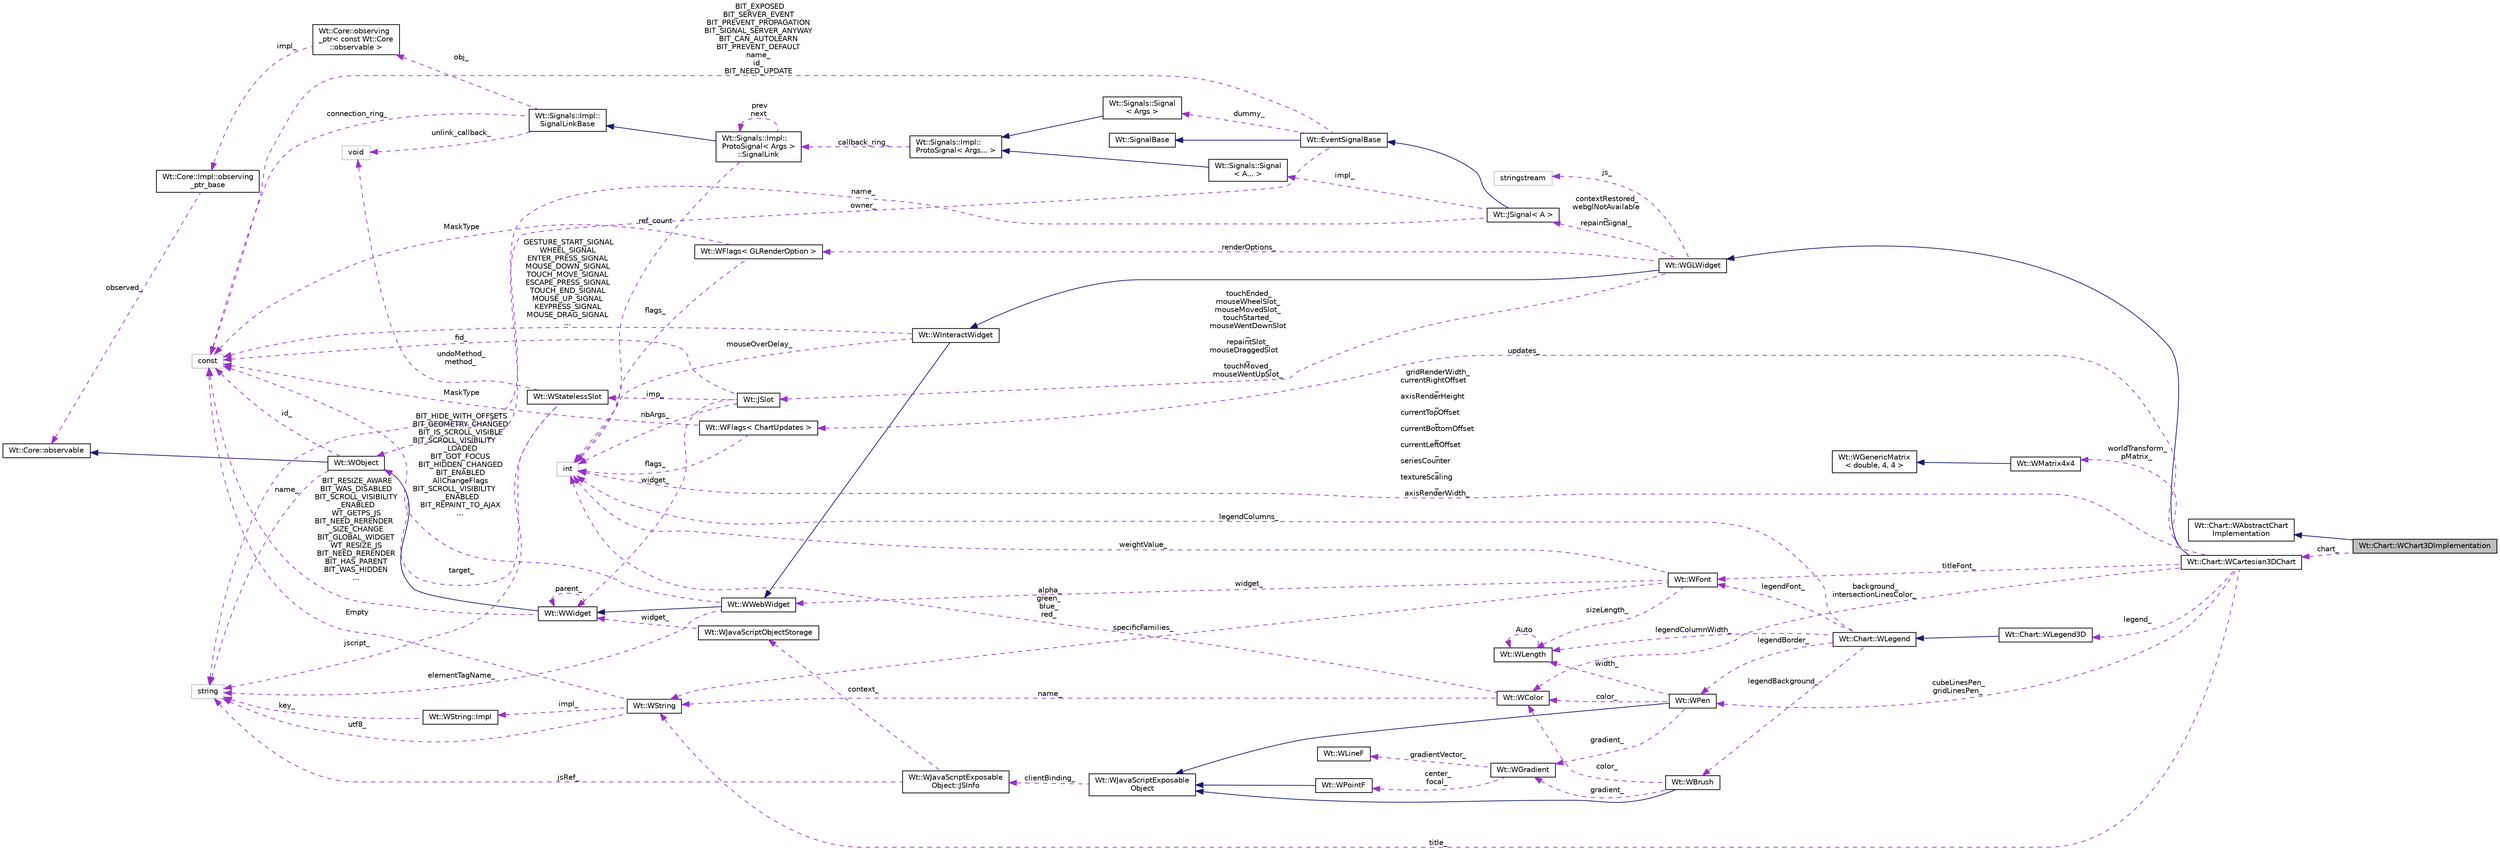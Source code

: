 digraph "Wt::Chart::WChart3DImplementation"
{
 // LATEX_PDF_SIZE
  edge [fontname="Helvetica",fontsize="10",labelfontname="Helvetica",labelfontsize="10"];
  node [fontname="Helvetica",fontsize="10",shape=record];
  rankdir="LR";
  Node1 [label="Wt::Chart::WChart3DImplementation",height=0.2,width=0.4,color="black", fillcolor="grey75", style="filled", fontcolor="black",tooltip=" "];
  Node2 -> Node1 [dir="back",color="midnightblue",fontsize="10",style="solid",fontname="Helvetica"];
  Node2 [label="Wt::Chart::WAbstractChart\lImplementation",height=0.2,width=0.4,color="black", fillcolor="white", style="filled",URL="$classWt_1_1Chart_1_1WAbstractChartImplementation.html",tooltip=" "];
  Node3 -> Node1 [dir="back",color="darkorchid3",fontsize="10",style="dashed",label=" chart_" ,fontname="Helvetica"];
  Node3 [label="Wt::Chart::WCartesian3DChart",height=0.2,width=0.4,color="black", fillcolor="white", style="filled",URL="$classWt_1_1Chart_1_1WCartesian3DChart.html",tooltip="A 3D Cartesian chart."];
  Node4 -> Node3 [dir="back",color="midnightblue",fontsize="10",style="solid",fontname="Helvetica"];
  Node4 [label="Wt::WGLWidget",height=0.2,width=0.4,color="black", fillcolor="white", style="filled",URL="$classWt_1_1WGLWidget.html",tooltip="GL support class."];
  Node5 -> Node4 [dir="back",color="midnightblue",fontsize="10",style="solid",fontname="Helvetica"];
  Node5 [label="Wt::WInteractWidget",height=0.2,width=0.4,color="black", fillcolor="white", style="filled",URL="$classWt_1_1WInteractWidget.html",tooltip="An abstract widget that can receive user-interface interaction."];
  Node6 -> Node5 [dir="back",color="midnightblue",fontsize="10",style="solid",fontname="Helvetica"];
  Node6 [label="Wt::WWebWidget",height=0.2,width=0.4,color="black", fillcolor="white", style="filled",URL="$classWt_1_1WWebWidget.html",tooltip="A base class for widgets with an HTML counterpart."];
  Node7 -> Node6 [dir="back",color="midnightblue",fontsize="10",style="solid",fontname="Helvetica"];
  Node7 [label="Wt::WWidget",height=0.2,width=0.4,color="black", fillcolor="white", style="filled",URL="$classWt_1_1WWidget.html",tooltip="The abstract base class for a user-interface component."];
  Node8 -> Node7 [dir="back",color="midnightblue",fontsize="10",style="solid",fontname="Helvetica"];
  Node8 [label="Wt::WObject",height=0.2,width=0.4,color="black", fillcolor="white", style="filled",URL="$classWt_1_1WObject.html",tooltip="A base class for objects that participate in the signal/slot system."];
  Node9 -> Node8 [dir="back",color="midnightblue",fontsize="10",style="solid",fontname="Helvetica"];
  Node9 [label="Wt::Core::observable",height=0.2,width=0.4,color="black", fillcolor="white", style="filled",URL="$classWt_1_1Core_1_1observable.html",tooltip="A base class for objects whose life-time can be tracked."];
  Node10 -> Node8 [dir="back",color="darkorchid3",fontsize="10",style="dashed",label=" name_" ,fontname="Helvetica"];
  Node10 [label="string",height=0.2,width=0.4,color="grey75", fillcolor="white", style="filled",tooltip=" "];
  Node11 -> Node8 [dir="back",color="darkorchid3",fontsize="10",style="dashed",label=" id_" ,fontname="Helvetica"];
  Node11 [label="const",height=0.2,width=0.4,color="grey75", fillcolor="white", style="filled",tooltip=" "];
  Node7 -> Node7 [dir="back",color="darkorchid3",fontsize="10",style="dashed",label=" parent_" ,fontname="Helvetica"];
  Node11 -> Node7 [dir="back",color="darkorchid3",fontsize="10",style="dashed",label=" BIT_RESIZE_AWARE\nBIT_WAS_DISABLED\nBIT_SCROLL_VISIBILITY\l_ENABLED\nWT_GETPS_JS\nBIT_NEED_RERENDER\l_SIZE_CHANGE\nBIT_GLOBAL_WIDGET\nWT_RESIZE_JS\nBIT_NEED_RERENDER\nBIT_HAS_PARENT\nBIT_WAS_HIDDEN\n..." ,fontname="Helvetica"];
  Node10 -> Node6 [dir="back",color="darkorchid3",fontsize="10",style="dashed",label=" elementTagName_" ,fontname="Helvetica"];
  Node11 -> Node6 [dir="back",color="darkorchid3",fontsize="10",style="dashed",label=" BIT_HIDE_WITH_OFFSETS\nBIT_GEOMETRY_CHANGED\nBIT_IS_SCROLL_VISIBLE\nBIT_SCROLL_VISIBILITY\l_LOADED\nBIT_GOT_FOCUS\nBIT_HIDDEN_CHANGED\nBIT_ENABLED\nAllChangeFlags\nBIT_SCROLL_VISIBILITY\l_ENABLED\nBIT_REPAINT_TO_AJAX\n..." ,fontname="Helvetica"];
  Node12 -> Node5 [dir="back",color="darkorchid3",fontsize="10",style="dashed",label=" mouseOverDelay_" ,fontname="Helvetica"];
  Node12 [label="int",height=0.2,width=0.4,color="grey75", fillcolor="white", style="filled",tooltip=" "];
  Node11 -> Node5 [dir="back",color="darkorchid3",fontsize="10",style="dashed",label=" GESTURE_START_SIGNAL\nWHEEL_SIGNAL\nENTER_PRESS_SIGNAL\nMOUSE_DOWN_SIGNAL\nTOUCH_MOVE_SIGNAL\nESCAPE_PRESS_SIGNAL\nTOUCH_END_SIGNAL\nMOUSE_UP_SIGNAL\nKEYPRESS_SIGNAL\nMOUSE_DRAG_SIGNAL\n..." ,fontname="Helvetica"];
  Node13 -> Node4 [dir="back",color="darkorchid3",fontsize="10",style="dashed",label=" touchEnded_\nmouseWheelSlot_\nmouseMovedSlot_\ntouchStarted_\nmouseWentDownSlot\l_\nrepaintSlot_\nmouseDraggedSlot\l_\ntouchMoved_\nmouseWentUpSlot_" ,fontname="Helvetica"];
  Node13 [label="Wt::JSlot",height=0.2,width=0.4,color="black", fillcolor="white", style="filled",URL="$classWt_1_1JSlot.html",tooltip="A slot that is only implemented in client side JavaScript code."];
  Node14 -> Node13 [dir="back",color="darkorchid3",fontsize="10",style="dashed",label=" imp_" ,fontname="Helvetica"];
  Node14 [label="Wt::WStatelessSlot",height=0.2,width=0.4,color="black", fillcolor="white", style="filled",URL="$classWt_1_1WStatelessSlot.html",tooltip=" "];
  Node8 -> Node14 [dir="back",color="darkorchid3",fontsize="10",style="dashed",label=" target_" ,fontname="Helvetica"];
  Node15 -> Node14 [dir="back",color="darkorchid3",fontsize="10",style="dashed",label=" undoMethod_\nmethod_" ,fontname="Helvetica"];
  Node15 [label="void",height=0.2,width=0.4,color="grey75", fillcolor="white", style="filled",tooltip=" "];
  Node10 -> Node14 [dir="back",color="darkorchid3",fontsize="10",style="dashed",label=" jscript_" ,fontname="Helvetica"];
  Node12 -> Node13 [dir="back",color="darkorchid3",fontsize="10",style="dashed",label=" nbArgs_" ,fontname="Helvetica"];
  Node7 -> Node13 [dir="back",color="darkorchid3",fontsize="10",style="dashed",label=" widget_" ,fontname="Helvetica"];
  Node11 -> Node13 [dir="back",color="darkorchid3",fontsize="10",style="dashed",label=" fid_" ,fontname="Helvetica"];
  Node16 -> Node4 [dir="back",color="darkorchid3",fontsize="10",style="dashed",label=" contextRestored_\nwebglNotAvailable\l_\nrepaintSignal_" ,fontname="Helvetica"];
  Node16 [label="Wt::JSignal\< A \>",height=0.2,width=0.4,color="black", fillcolor="white", style="filled",URL="$classWt_1_1JSignal.html",tooltip="A signal to relay JavaScript to C++ calls."];
  Node17 -> Node16 [dir="back",color="midnightblue",fontsize="10",style="solid",fontname="Helvetica"];
  Node17 [label="Wt::EventSignalBase",height=0.2,width=0.4,color="black", fillcolor="white", style="filled",URL="$classWt_1_1EventSignalBase.html",tooltip="Abstract base class of an event signal."];
  Node18 -> Node17 [dir="back",color="midnightblue",fontsize="10",style="solid",fontname="Helvetica"];
  Node18 [label="Wt::SignalBase",height=0.2,width=0.4,color="black", fillcolor="white", style="filled",URL="$classWt_1_1SignalBase.html",tooltip="Abstract base class of a signal."];
  Node8 -> Node17 [dir="back",color="darkorchid3",fontsize="10",style="dashed",label=" owner_" ,fontname="Helvetica"];
  Node19 -> Node17 [dir="back",color="darkorchid3",fontsize="10",style="dashed",label=" dummy_" ,fontname="Helvetica"];
  Node19 [label="Wt::Signals::Signal\l\< Args \>",height=0.2,width=0.4,color="black", fillcolor="white", style="filled",URL="$structWt_1_1Signals_1_1Signal.html",tooltip=" "];
  Node20 -> Node19 [dir="back",color="midnightblue",fontsize="10",style="solid",fontname="Helvetica"];
  Node20 [label="Wt::Signals::Impl::\lProtoSignal\< Args... \>",height=0.2,width=0.4,color="black", fillcolor="white", style="filled",URL="$classWt_1_1Signals_1_1Impl_1_1ProtoSignal.html",tooltip=" "];
  Node21 -> Node20 [dir="back",color="darkorchid3",fontsize="10",style="dashed",label=" callback_ring_" ,fontname="Helvetica"];
  Node21 [label="Wt::Signals::Impl::\lProtoSignal\< Args \>\l::SignalLink",height=0.2,width=0.4,color="black", fillcolor="white", style="filled",URL="$structWt_1_1Signals_1_1Impl_1_1ProtoSignal_1_1SignalLink.html",tooltip=" "];
  Node22 -> Node21 [dir="back",color="midnightblue",fontsize="10",style="solid",fontname="Helvetica"];
  Node22 [label="Wt::Signals::Impl::\lSignalLinkBase",height=0.2,width=0.4,color="black", fillcolor="white", style="filled",URL="$classWt_1_1Signals_1_1Impl_1_1SignalLinkBase.html",tooltip=" "];
  Node15 -> Node22 [dir="back",color="darkorchid3",fontsize="10",style="dashed",label=" unlink_callback_" ,fontname="Helvetica"];
  Node23 -> Node22 [dir="back",color="darkorchid3",fontsize="10",style="dashed",label=" obj_" ,fontname="Helvetica"];
  Node23 [label="Wt::Core::observing\l_ptr\< const Wt::Core\l::observable \>",height=0.2,width=0.4,color="black", fillcolor="white", style="filled",URL="$classWt_1_1Core_1_1observing__ptr.html",tooltip=" "];
  Node24 -> Node23 [dir="back",color="darkorchid3",fontsize="10",style="dashed",label=" impl_" ,fontname="Helvetica"];
  Node24 [label="Wt::Core::Impl::observing\l_ptr_base",height=0.2,width=0.4,color="black", fillcolor="white", style="filled",URL="$structWt_1_1Core_1_1Impl_1_1observing__ptr__base.html",tooltip=" "];
  Node9 -> Node24 [dir="back",color="darkorchid3",fontsize="10",style="dashed",label=" observed_" ,fontname="Helvetica"];
  Node11 -> Node22 [dir="back",color="darkorchid3",fontsize="10",style="dashed",label=" connection_ring_" ,fontname="Helvetica"];
  Node12 -> Node21 [dir="back",color="darkorchid3",fontsize="10",style="dashed",label=" ref_count" ,fontname="Helvetica"];
  Node21 -> Node21 [dir="back",color="darkorchid3",fontsize="10",style="dashed",label=" prev\nnext" ,fontname="Helvetica"];
  Node11 -> Node17 [dir="back",color="darkorchid3",fontsize="10",style="dashed",label=" BIT_EXPOSED\nBIT_SERVER_EVENT\nBIT_PREVENT_PROPAGATION\nBIT_SIGNAL_SERVER_ANYWAY\nBIT_CAN_AUTOLEARN\nBIT_PREVENT_DEFAULT\nname_\nid_\nBIT_NEED_UPDATE" ,fontname="Helvetica"];
  Node10 -> Node16 [dir="back",color="darkorchid3",fontsize="10",style="dashed",label=" name_" ,fontname="Helvetica"];
  Node25 -> Node16 [dir="back",color="darkorchid3",fontsize="10",style="dashed",label=" impl_" ,fontname="Helvetica"];
  Node25 [label="Wt::Signals::Signal\l\< A... \>",height=0.2,width=0.4,color="black", fillcolor="white", style="filled",URL="$structWt_1_1Signals_1_1Signal.html",tooltip=" "];
  Node20 -> Node25 [dir="back",color="midnightblue",fontsize="10",style="solid",fontname="Helvetica"];
  Node26 -> Node4 [dir="back",color="darkorchid3",fontsize="10",style="dashed",label=" renderOptions_" ,fontname="Helvetica"];
  Node26 [label="Wt::WFlags\< GLRenderOption \>",height=0.2,width=0.4,color="black", fillcolor="white", style="filled",URL="$classWt_1_1WFlags.html",tooltip=" "];
  Node12 -> Node26 [dir="back",color="darkorchid3",fontsize="10",style="dashed",label=" flags_" ,fontname="Helvetica"];
  Node11 -> Node26 [dir="back",color="darkorchid3",fontsize="10",style="dashed",label=" MaskType" ,fontname="Helvetica"];
  Node27 -> Node4 [dir="back",color="darkorchid3",fontsize="10",style="dashed",label=" js_" ,fontname="Helvetica"];
  Node27 [label="stringstream",height=0.2,width=0.4,color="grey75", fillcolor="white", style="filled",tooltip=" "];
  Node28 -> Node3 [dir="back",color="darkorchid3",fontsize="10",style="dashed",label=" worldTransform_\npMatrix_" ,fontname="Helvetica"];
  Node28 [label="Wt::WMatrix4x4",height=0.2,width=0.4,color="black", fillcolor="white", style="filled",URL="$classWt_1_1WMatrix4x4.html",tooltip="A value class that describes a 3D affine transformation matrix."];
  Node29 -> Node28 [dir="back",color="midnightblue",fontsize="10",style="solid",fontname="Helvetica"];
  Node29 [label="Wt::WGenericMatrix\l\< double, 4, 4 \>",height=0.2,width=0.4,color="black", fillcolor="white", style="filled",URL="$classWt_1_1WGenericMatrix.html",tooltip=" "];
  Node30 -> Node3 [dir="back",color="darkorchid3",fontsize="10",style="dashed",label=" background_\nintersectionLinesColor_" ,fontname="Helvetica"];
  Node30 [label="Wt::WColor",height=0.2,width=0.4,color="black", fillcolor="white", style="filled",URL="$classWt_1_1WColor.html",tooltip="A value class that defines a color."];
  Node31 -> Node30 [dir="back",color="darkorchid3",fontsize="10",style="dashed",label=" name_" ,fontname="Helvetica"];
  Node31 [label="Wt::WString",height=0.2,width=0.4,color="black", fillcolor="white", style="filled",URL="$classWt_1_1WString.html",tooltip="A value class which describes a locale-aware unicode string."];
  Node32 -> Node31 [dir="back",color="darkorchid3",fontsize="10",style="dashed",label=" impl_" ,fontname="Helvetica"];
  Node32 [label="Wt::WString::Impl",height=0.2,width=0.4,color="black", fillcolor="white", style="filled",URL="$structWt_1_1WString_1_1Impl.html",tooltip=" "];
  Node10 -> Node32 [dir="back",color="darkorchid3",fontsize="10",style="dashed",label=" key_" ,fontname="Helvetica"];
  Node10 -> Node31 [dir="back",color="darkorchid3",fontsize="10",style="dashed",label=" utf8_" ,fontname="Helvetica"];
  Node11 -> Node31 [dir="back",color="darkorchid3",fontsize="10",style="dashed",label=" Empty" ,fontname="Helvetica"];
  Node12 -> Node30 [dir="back",color="darkorchid3",fontsize="10",style="dashed",label=" alpha_\ngreen_\nblue_\nred_" ,fontname="Helvetica"];
  Node31 -> Node3 [dir="back",color="darkorchid3",fontsize="10",style="dashed",label=" title_" ,fontname="Helvetica"];
  Node33 -> Node3 [dir="back",color="darkorchid3",fontsize="10",style="dashed",label=" updates_" ,fontname="Helvetica"];
  Node33 [label="Wt::WFlags\< ChartUpdates \>",height=0.2,width=0.4,color="black", fillcolor="white", style="filled",URL="$classWt_1_1WFlags.html",tooltip=" "];
  Node12 -> Node33 [dir="back",color="darkorchid3",fontsize="10",style="dashed",label=" flags_" ,fontname="Helvetica"];
  Node11 -> Node33 [dir="back",color="darkorchid3",fontsize="10",style="dashed",label=" MaskType" ,fontname="Helvetica"];
  Node12 -> Node3 [dir="back",color="darkorchid3",fontsize="10",style="dashed",label=" gridRenderWidth_\ncurrentRightOffset\l_\naxisRenderHeight\l_\ncurrentTopOffset\l_\ncurrentBottomOffset\l_\ncurrentLeftOffset\l_\nseriesCounter\l_\ntextureScaling\l_\naxisRenderWidth_" ,fontname="Helvetica"];
  Node34 -> Node3 [dir="back",color="darkorchid3",fontsize="10",style="dashed",label=" cubeLinesPen_\ngridLinesPen_" ,fontname="Helvetica"];
  Node34 [label="Wt::WPen",height=0.2,width=0.4,color="black", fillcolor="white", style="filled",URL="$classWt_1_1WPen.html",tooltip="A value class that defines the style for pen strokes."];
  Node35 -> Node34 [dir="back",color="midnightblue",fontsize="10",style="solid",fontname="Helvetica"];
  Node35 [label="Wt::WJavaScriptExposable\lObject",height=0.2,width=0.4,color="black", fillcolor="white", style="filled",URL="$classWt_1_1WJavaScriptExposableObject.html",tooltip="A JavaScript exposable object."];
  Node36 -> Node35 [dir="back",color="darkorchid3",fontsize="10",style="dashed",label=" clientBinding_" ,fontname="Helvetica"];
  Node36 [label="Wt::WJavaScriptExposable\lObject::JSInfo",height=0.2,width=0.4,color="black", fillcolor="white", style="filled",URL="$structWt_1_1WJavaScriptExposableObject_1_1JSInfo.html",tooltip=" "];
  Node10 -> Node36 [dir="back",color="darkorchid3",fontsize="10",style="dashed",label=" jsRef_" ,fontname="Helvetica"];
  Node37 -> Node36 [dir="back",color="darkorchid3",fontsize="10",style="dashed",label=" context_" ,fontname="Helvetica"];
  Node37 [label="Wt::WJavaScriptObjectStorage",height=0.2,width=0.4,color="black", fillcolor="white", style="filled",URL="$classWt_1_1WJavaScriptObjectStorage.html",tooltip=" "];
  Node7 -> Node37 [dir="back",color="darkorchid3",fontsize="10",style="dashed",label=" widget_" ,fontname="Helvetica"];
  Node30 -> Node34 [dir="back",color="darkorchid3",fontsize="10",style="dashed",label=" color_" ,fontname="Helvetica"];
  Node38 -> Node34 [dir="back",color="darkorchid3",fontsize="10",style="dashed",label=" gradient_" ,fontname="Helvetica"];
  Node38 [label="Wt::WGradient",height=0.2,width=0.4,color="black", fillcolor="white", style="filled",URL="$classWt_1_1WGradient.html",tooltip="A linear or radial gradient."];
  Node39 -> Node38 [dir="back",color="darkorchid3",fontsize="10",style="dashed",label=" center_\nfocal_" ,fontname="Helvetica"];
  Node39 [label="Wt::WPointF",height=0.2,width=0.4,color="black", fillcolor="white", style="filled",URL="$classWt_1_1WPointF.html",tooltip="A value class that defines a 2D point."];
  Node35 -> Node39 [dir="back",color="midnightblue",fontsize="10",style="solid",fontname="Helvetica"];
  Node40 -> Node38 [dir="back",color="darkorchid3",fontsize="10",style="dashed",label=" gradientVector_" ,fontname="Helvetica"];
  Node40 [label="Wt::WLineF",height=0.2,width=0.4,color="black", fillcolor="white", style="filled",URL="$classWt_1_1WLineF.html",tooltip="Utility class that defines a single line."];
  Node41 -> Node34 [dir="back",color="darkorchid3",fontsize="10",style="dashed",label=" width_" ,fontname="Helvetica"];
  Node41 [label="Wt::WLength",height=0.2,width=0.4,color="black", fillcolor="white", style="filled",URL="$classWt_1_1WLength.html",tooltip="A value class that describes a CSS length."];
  Node41 -> Node41 [dir="back",color="darkorchid3",fontsize="10",style="dashed",label=" Auto" ,fontname="Helvetica"];
  Node42 -> Node3 [dir="back",color="darkorchid3",fontsize="10",style="dashed",label=" legend_" ,fontname="Helvetica"];
  Node42 [label="Wt::Chart::WLegend3D",height=0.2,width=0.4,color="black", fillcolor="white", style="filled",URL="$classWt_1_1Chart_1_1WLegend3D.html",tooltip=" "];
  Node43 -> Node42 [dir="back",color="midnightblue",fontsize="10",style="solid",fontname="Helvetica"];
  Node43 [label="Wt::Chart::WLegend",height=0.2,width=0.4,color="black", fillcolor="white", style="filled",URL="$classWt_1_1Chart_1_1WLegend.html",tooltip=" "];
  Node44 -> Node43 [dir="back",color="darkorchid3",fontsize="10",style="dashed",label=" legendBackground_" ,fontname="Helvetica"];
  Node44 [label="Wt::WBrush",height=0.2,width=0.4,color="black", fillcolor="white", style="filled",URL="$classWt_1_1WBrush.html",tooltip="A value class that defines the style for filling a path."];
  Node35 -> Node44 [dir="back",color="midnightblue",fontsize="10",style="solid",fontname="Helvetica"];
  Node30 -> Node44 [dir="back",color="darkorchid3",fontsize="10",style="dashed",label=" color_" ,fontname="Helvetica"];
  Node38 -> Node44 [dir="back",color="darkorchid3",fontsize="10",style="dashed",label=" gradient_" ,fontname="Helvetica"];
  Node34 -> Node43 [dir="back",color="darkorchid3",fontsize="10",style="dashed",label=" legendBorder_" ,fontname="Helvetica"];
  Node12 -> Node43 [dir="back",color="darkorchid3",fontsize="10",style="dashed",label=" legendColumns_" ,fontname="Helvetica"];
  Node45 -> Node43 [dir="back",color="darkorchid3",fontsize="10",style="dashed",label=" legendFont_" ,fontname="Helvetica"];
  Node45 [label="Wt::WFont",height=0.2,width=0.4,color="black", fillcolor="white", style="filled",URL="$classWt_1_1WFont.html",tooltip="A value class that describes a font."];
  Node31 -> Node45 [dir="back",color="darkorchid3",fontsize="10",style="dashed",label=" specificFamilies_" ,fontname="Helvetica"];
  Node12 -> Node45 [dir="back",color="darkorchid3",fontsize="10",style="dashed",label=" weightValue_" ,fontname="Helvetica"];
  Node6 -> Node45 [dir="back",color="darkorchid3",fontsize="10",style="dashed",label=" widget_" ,fontname="Helvetica"];
  Node41 -> Node45 [dir="back",color="darkorchid3",fontsize="10",style="dashed",label=" sizeLength_" ,fontname="Helvetica"];
  Node41 -> Node43 [dir="back",color="darkorchid3",fontsize="10",style="dashed",label=" legendColumnWidth_" ,fontname="Helvetica"];
  Node45 -> Node3 [dir="back",color="darkorchid3",fontsize="10",style="dashed",label=" titleFont_" ,fontname="Helvetica"];
}
